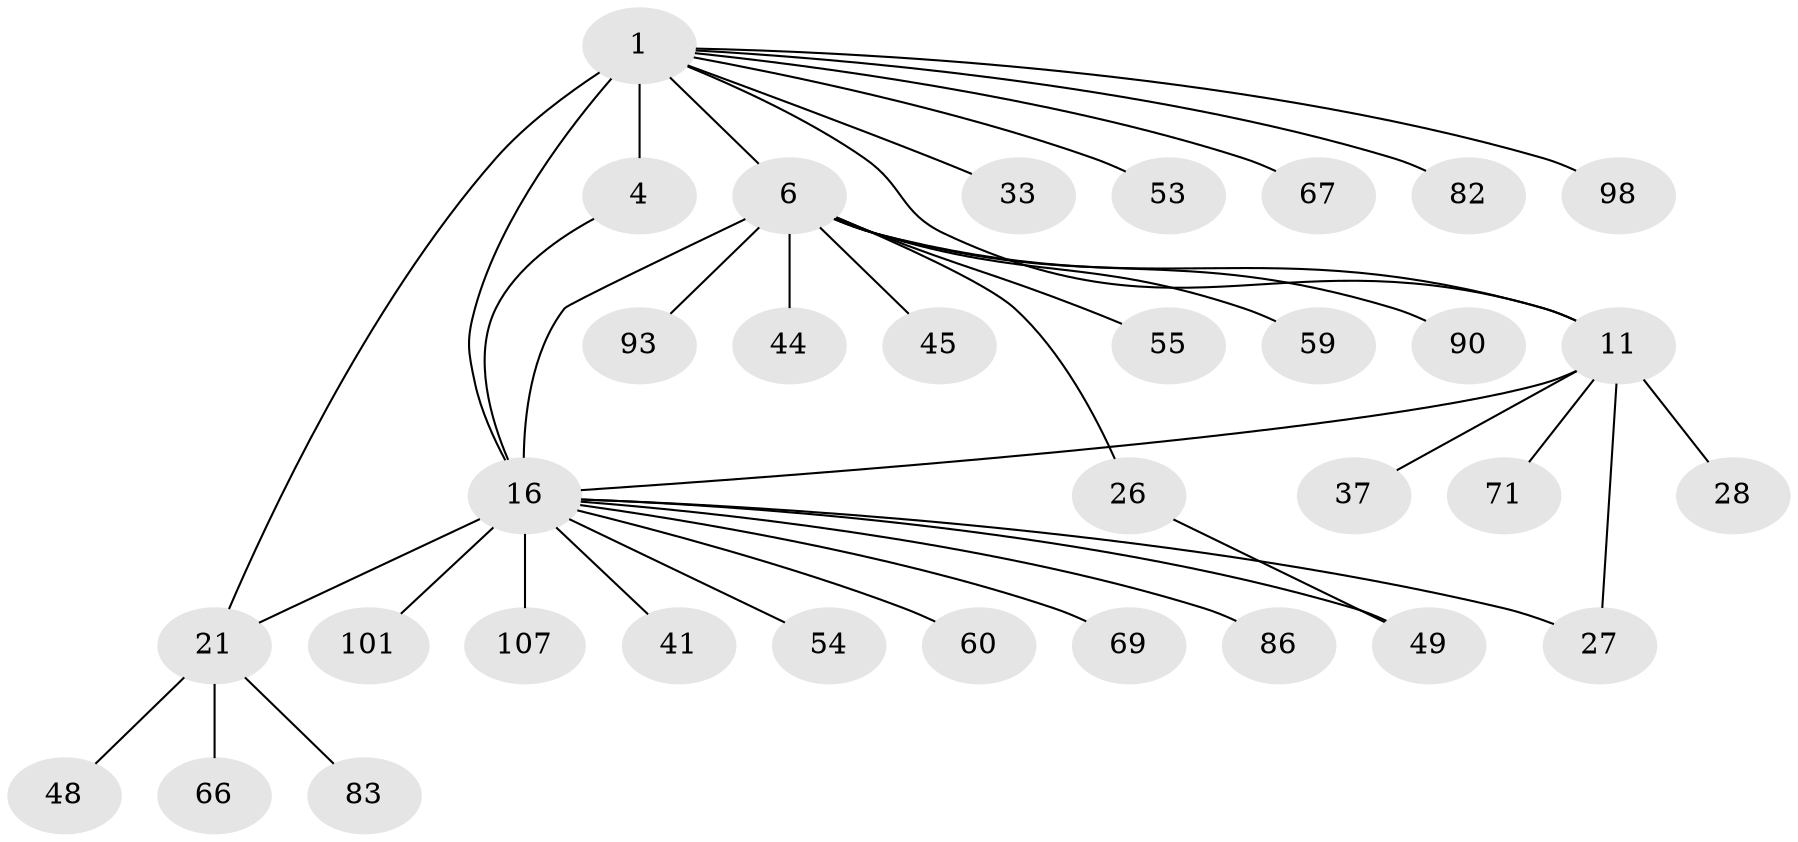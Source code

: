 // original degree distribution, {5: 0.02727272727272727, 8: 0.03636363636363636, 9: 0.01818181818181818, 10: 0.02727272727272727, 7: 0.02727272727272727, 6: 0.05454545454545454, 4: 0.00909090909090909, 11: 0.02727272727272727, 3: 0.045454545454545456, 2: 0.14545454545454545, 1: 0.5818181818181818}
// Generated by graph-tools (version 1.1) at 2025/19/03/04/25 18:19:32]
// undirected, 33 vertices, 39 edges
graph export_dot {
graph [start="1"]
  node [color=gray90,style=filled];
  1 [super="+46+2"];
  4 [super="+47+5+95+32+65+51"];
  6 [super="+7+14+9"];
  11 [super="+12"];
  16 [super="+20+106+100+109+85+50+18+17+62+22"];
  21 [super="+24+87"];
  26 [super="+34+36"];
  27 [super="+75"];
  28 [super="+76"];
  33 [super="+77+68"];
  37;
  41 [super="+72"];
  44;
  45;
  48;
  49;
  53 [super="+61"];
  54;
  55;
  59;
  60;
  66;
  67 [super="+73+91"];
  69;
  71;
  82;
  83;
  86;
  90;
  93;
  98;
  101;
  107;
  1 -- 4 [weight=6];
  1 -- 33;
  1 -- 98;
  1 -- 67;
  1 -- 6 [weight=2];
  1 -- 11;
  1 -- 82;
  1 -- 53;
  1 -- 21 [weight=2];
  1 -- 16 [weight=2];
  4 -- 16;
  6 -- 90;
  6 -- 55;
  6 -- 93;
  6 -- 11 [weight=4];
  6 -- 45;
  6 -- 16 [weight=4];
  6 -- 26;
  6 -- 59;
  6 -- 44;
  11 -- 37;
  11 -- 71;
  11 -- 27;
  11 -- 28;
  11 -- 16 [weight=2];
  16 -- 101;
  16 -- 69;
  16 -- 41;
  16 -- 107;
  16 -- 86;
  16 -- 54;
  16 -- 27;
  16 -- 60;
  16 -- 49;
  16 -- 21 [weight=4];
  21 -- 48;
  21 -- 66;
  21 -- 83;
  26 -- 49;
}
